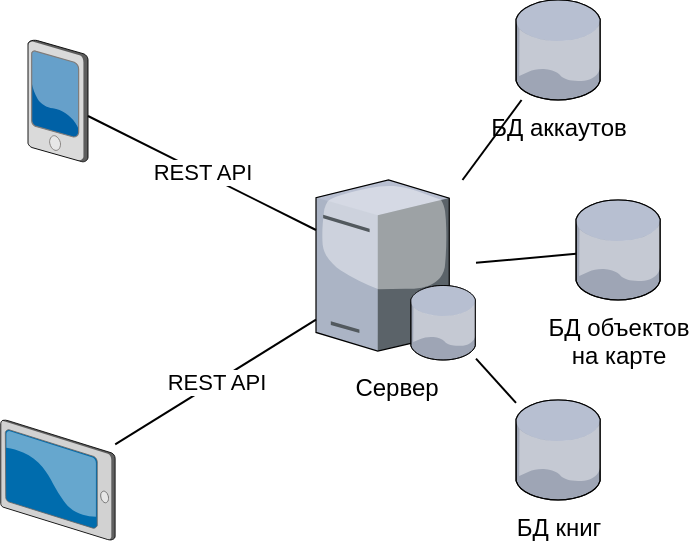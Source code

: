 <mxfile version="14.6.13" type="github">
  <diagram name="Page-1" id="822b0af5-4adb-64df-f703-e8dfc1f81529">
    <mxGraphModel dx="1038" dy="575" grid="1" gridSize="10" guides="1" tooltips="1" connect="1" arrows="1" fold="1" page="1" pageScale="1" pageWidth="1100" pageHeight="850" background="#ffffff" math="0" shadow="0">
      <root>
        <mxCell id="0" />
        <mxCell id="1" parent="0" />
        <mxCell id="ZSG7bdmOGXNVJTXF9iTj-1" value="" style="verticalLabelPosition=bottom;aspect=fixed;html=1;verticalAlign=top;strokeColor=none;align=center;outlineConnect=0;shape=mxgraph.citrix.tablet_2;" vertex="1" parent="1">
          <mxGeometry x="452.39" y="680" width="57.21" height="60" as="geometry" />
        </mxCell>
        <mxCell id="ZSG7bdmOGXNVJTXF9iTj-2" value="" style="verticalLabelPosition=bottom;aspect=fixed;html=1;verticalAlign=top;strokeColor=none;align=center;outlineConnect=0;shape=mxgraph.citrix.pda;" vertex="1" parent="1">
          <mxGeometry x="466" y="490" width="30" height="61" as="geometry" />
        </mxCell>
        <mxCell id="ZSG7bdmOGXNVJTXF9iTj-3" value="Сервер" style="verticalLabelPosition=bottom;aspect=fixed;html=1;verticalAlign=top;strokeColor=none;align=center;outlineConnect=0;shape=mxgraph.citrix.database_server;" vertex="1" parent="1">
          <mxGeometry x="610" y="560" width="80" height="90" as="geometry" />
        </mxCell>
        <mxCell id="ZSG7bdmOGXNVJTXF9iTj-4" value="REST API" style="endArrow=none;html=1;" edge="1" parent="1" source="ZSG7bdmOGXNVJTXF9iTj-1" target="ZSG7bdmOGXNVJTXF9iTj-3">
          <mxGeometry width="50" height="50" relative="1" as="geometry">
            <mxPoint x="560" y="710" as="sourcePoint" />
            <mxPoint x="610" y="660" as="targetPoint" />
          </mxGeometry>
        </mxCell>
        <mxCell id="ZSG7bdmOGXNVJTXF9iTj-5" value="REST API" style="endArrow=none;html=1;" edge="1" parent="1" source="ZSG7bdmOGXNVJTXF9iTj-2" target="ZSG7bdmOGXNVJTXF9iTj-3">
          <mxGeometry width="50" height="50" relative="1" as="geometry">
            <mxPoint x="560" y="710" as="sourcePoint" />
            <mxPoint x="610" y="660" as="targetPoint" />
          </mxGeometry>
        </mxCell>
        <mxCell id="ZSG7bdmOGXNVJTXF9iTj-6" value="БД книг" style="verticalLabelPosition=bottom;aspect=fixed;html=1;verticalAlign=top;strokeColor=none;align=center;outlineConnect=0;shape=mxgraph.citrix.database;" vertex="1" parent="1">
          <mxGeometry x="710" y="670" width="42.5" height="50" as="geometry" />
        </mxCell>
        <mxCell id="ZSG7bdmOGXNVJTXF9iTj-7" value="&lt;div&gt;БД объектов&lt;/div&gt;&lt;div&gt;на карте&lt;br&gt;&lt;/div&gt;" style="verticalLabelPosition=bottom;aspect=fixed;html=1;verticalAlign=top;strokeColor=none;align=center;outlineConnect=0;shape=mxgraph.citrix.database;" vertex="1" parent="1">
          <mxGeometry x="740" y="570" width="42.5" height="50" as="geometry" />
        </mxCell>
        <mxCell id="ZSG7bdmOGXNVJTXF9iTj-9" value="БД аккаутов" style="verticalLabelPosition=bottom;aspect=fixed;html=1;verticalAlign=top;strokeColor=none;align=center;outlineConnect=0;shape=mxgraph.citrix.database;" vertex="1" parent="1">
          <mxGeometry x="710" y="470" width="42.5" height="50" as="geometry" />
        </mxCell>
        <mxCell id="ZSG7bdmOGXNVJTXF9iTj-10" value="" style="endArrow=none;html=1;" edge="1" parent="1" source="ZSG7bdmOGXNVJTXF9iTj-3" target="ZSG7bdmOGXNVJTXF9iTj-9">
          <mxGeometry width="50" height="50" relative="1" as="geometry">
            <mxPoint x="650" y="710" as="sourcePoint" />
            <mxPoint x="700" y="660" as="targetPoint" />
          </mxGeometry>
        </mxCell>
        <mxCell id="ZSG7bdmOGXNVJTXF9iTj-11" value="" style="endArrow=none;html=1;" edge="1" parent="1" source="ZSG7bdmOGXNVJTXF9iTj-3" target="ZSG7bdmOGXNVJTXF9iTj-7">
          <mxGeometry width="50" height="50" relative="1" as="geometry">
            <mxPoint x="600" y="790" as="sourcePoint" />
            <mxPoint x="650" y="740" as="targetPoint" />
          </mxGeometry>
        </mxCell>
        <mxCell id="ZSG7bdmOGXNVJTXF9iTj-12" value="" style="endArrow=none;html=1;" edge="1" parent="1" source="ZSG7bdmOGXNVJTXF9iTj-3" target="ZSG7bdmOGXNVJTXF9iTj-6">
          <mxGeometry width="50" height="50" relative="1" as="geometry">
            <mxPoint x="610" y="730" as="sourcePoint" />
            <mxPoint x="660" y="680" as="targetPoint" />
          </mxGeometry>
        </mxCell>
      </root>
    </mxGraphModel>
  </diagram>
</mxfile>
